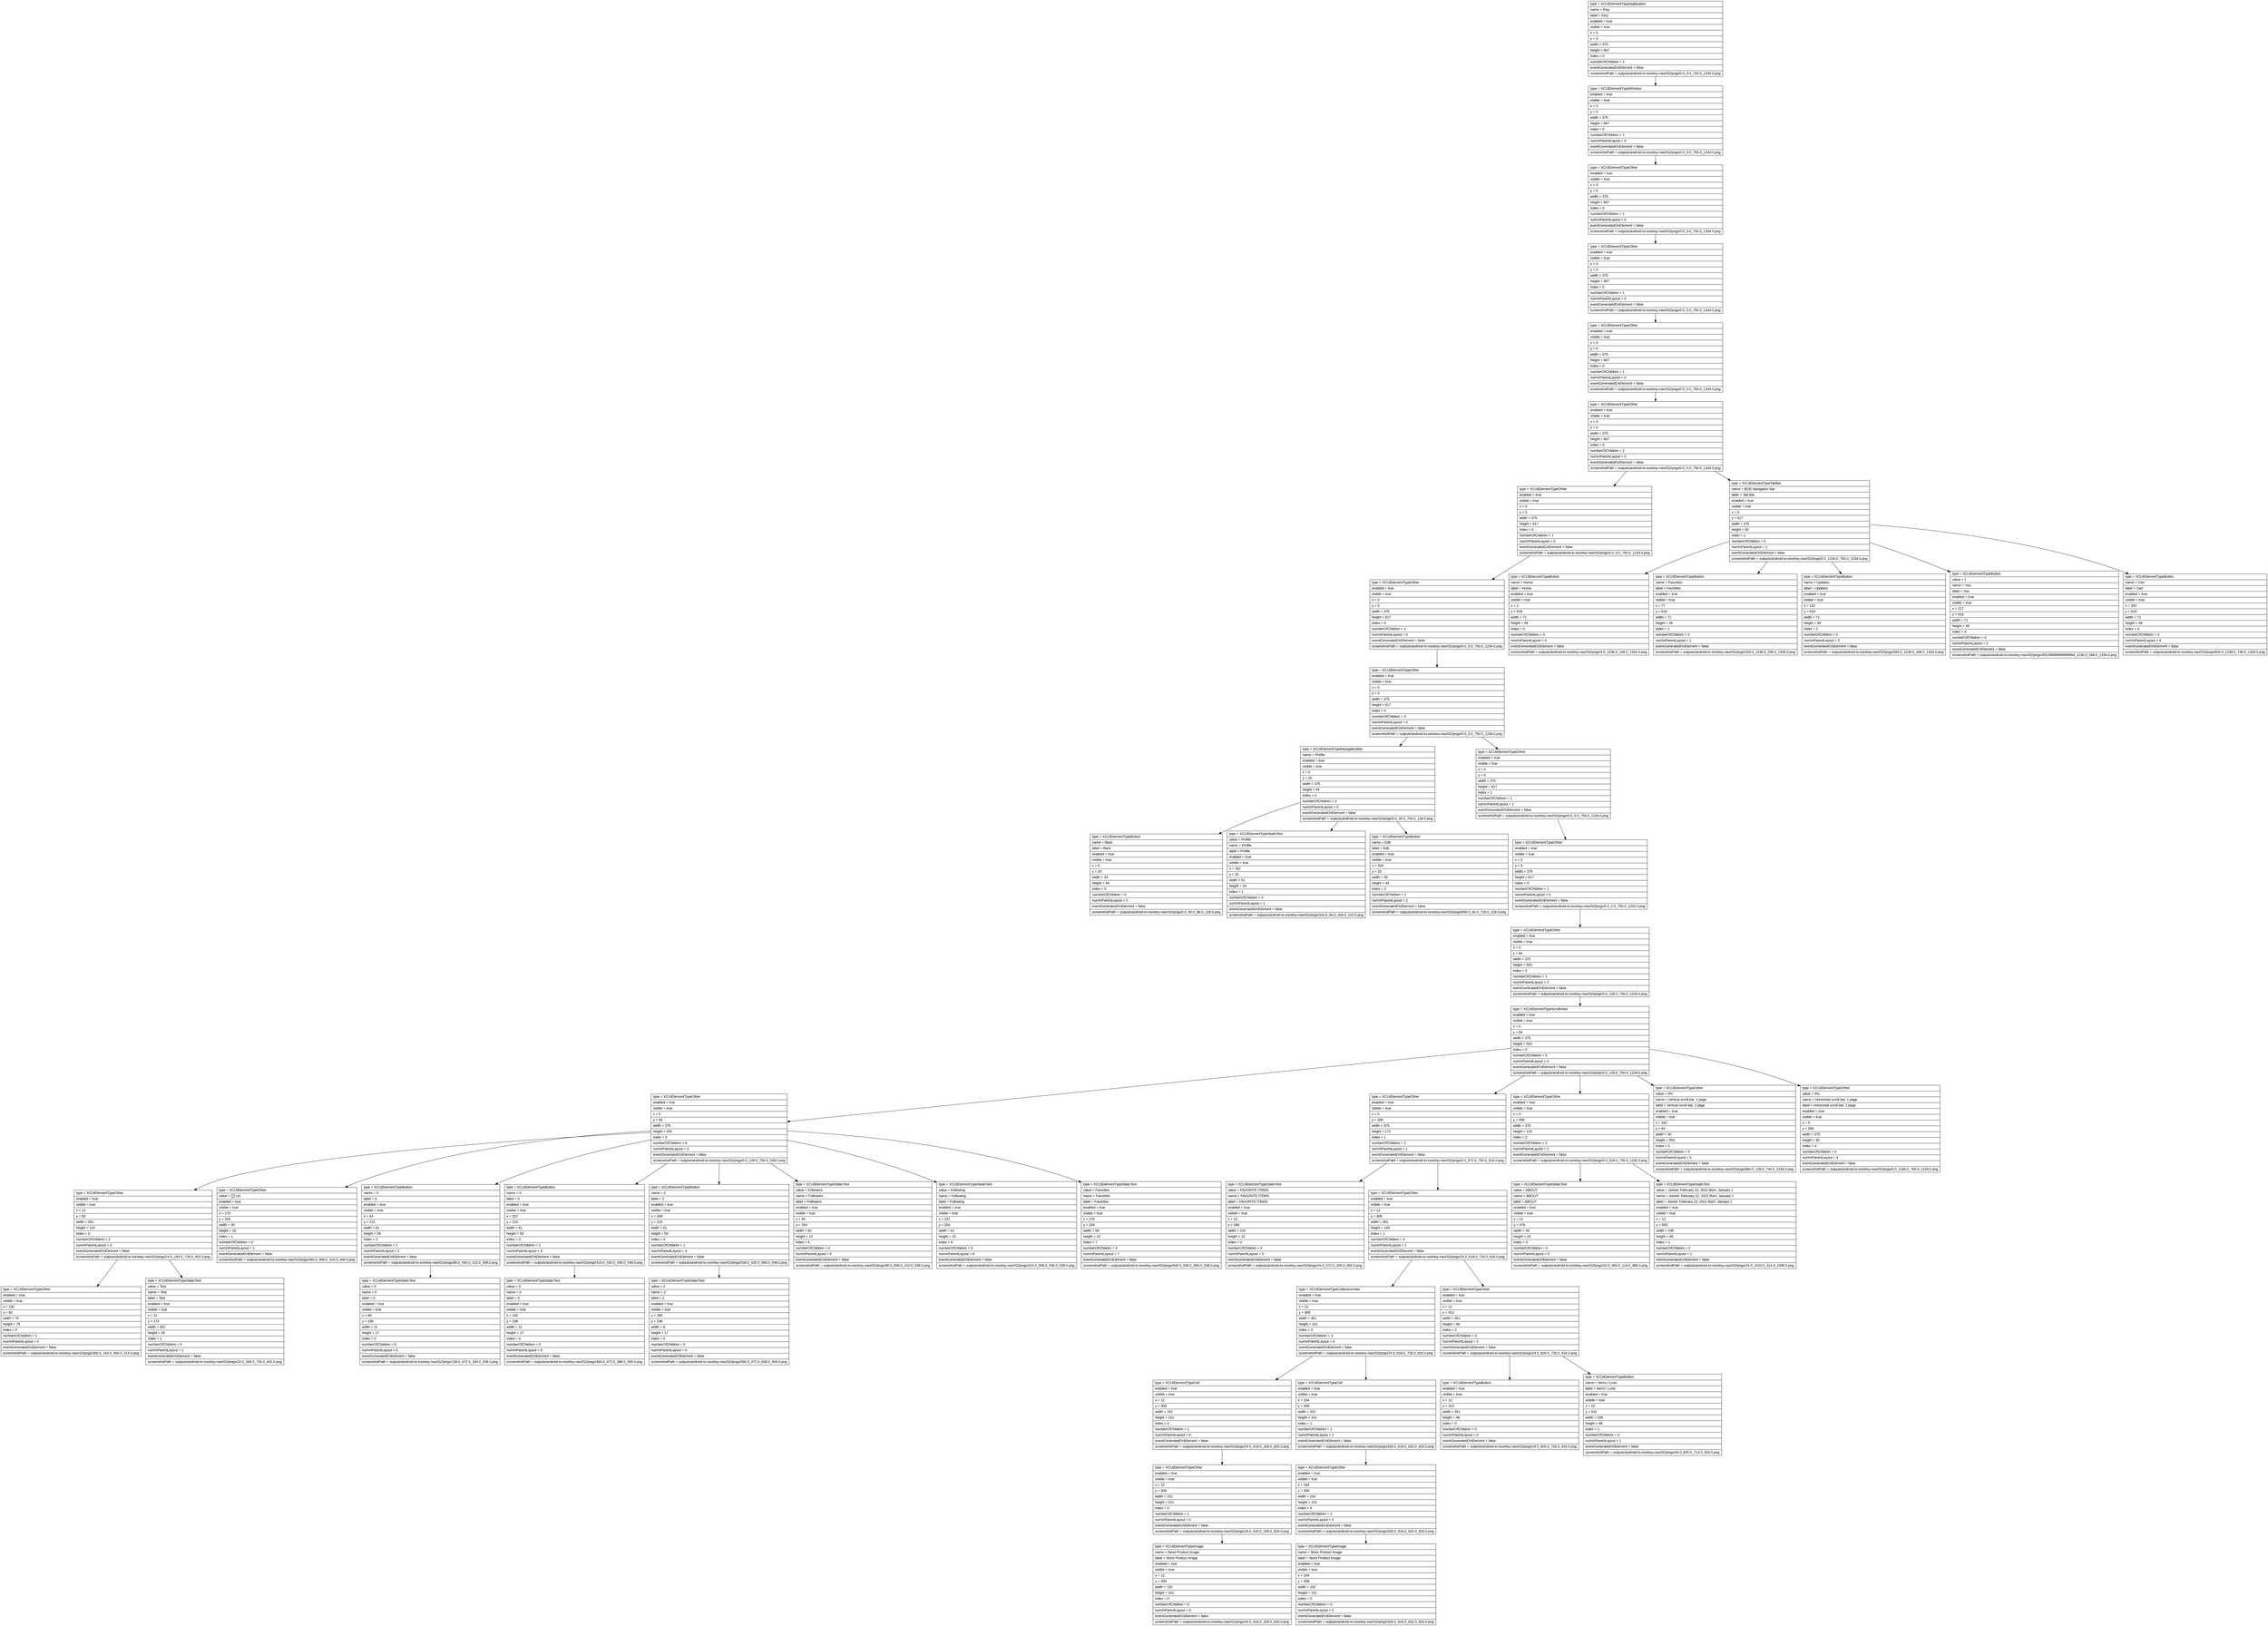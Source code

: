 digraph Layout {

	node [shape=record fontname=Arial];

	0	[label="{type = XCUIElementTypeApplication\l|name = Etsy\l|label = Etsy\l|enabled = true\l|visible = true\l|x = 0\l|y = 0\l|width = 375\l|height = 667\l|index = 0\l|numberOfChildren = 2\l|eventGeneratedOnElement = false \l|screenshotPath = outputs/android-to-ios/etsy-navi/S2/pngs/0.0_0.0_750.0_1334.0.png\l}"]
	1	[label="{type = XCUIElementTypeWindow\l|enabled = true\l|visible = true\l|x = 0\l|y = 0\l|width = 375\l|height = 667\l|index = 0\l|numberOfChildren = 1\l|numInParentLayout = 0\l|eventGeneratedOnElement = false \l|screenshotPath = outputs/android-to-ios/etsy-navi/S2/pngs/0.0_0.0_750.0_1334.0.png\l}"]
	2	[label="{type = XCUIElementTypeOther\l|enabled = true\l|visible = true\l|x = 0\l|y = 0\l|width = 375\l|height = 667\l|index = 0\l|numberOfChildren = 1\l|numInParentLayout = 0\l|eventGeneratedOnElement = false \l|screenshotPath = outputs/android-to-ios/etsy-navi/S2/pngs/0.0_0.0_750.0_1334.0.png\l}"]
	3	[label="{type = XCUIElementTypeOther\l|enabled = true\l|visible = true\l|x = 0\l|y = 0\l|width = 375\l|height = 667\l|index = 0\l|numberOfChildren = 1\l|numInParentLayout = 0\l|eventGeneratedOnElement = false \l|screenshotPath = outputs/android-to-ios/etsy-navi/S2/pngs/0.0_0.0_750.0_1334.0.png\l}"]
	4	[label="{type = XCUIElementTypeOther\l|enabled = true\l|visible = true\l|x = 0\l|y = 0\l|width = 375\l|height = 667\l|index = 0\l|numberOfChildren = 1\l|numInParentLayout = 0\l|eventGeneratedOnElement = false \l|screenshotPath = outputs/android-to-ios/etsy-navi/S2/pngs/0.0_0.0_750.0_1334.0.png\l}"]
	5	[label="{type = XCUIElementTypeOther\l|enabled = true\l|visible = true\l|x = 0\l|y = 0\l|width = 375\l|height = 667\l|index = 0\l|numberOfChildren = 2\l|numInParentLayout = 0\l|eventGeneratedOnElement = false \l|screenshotPath = outputs/android-to-ios/etsy-navi/S2/pngs/0.0_0.0_750.0_1334.0.png\l}"]
	6	[label="{type = XCUIElementTypeOther\l|enabled = true\l|visible = true\l|x = 0\l|y = 0\l|width = 375\l|height = 617\l|index = 0\l|numberOfChildren = 1\l|numInParentLayout = 0\l|eventGeneratedOnElement = false \l|screenshotPath = outputs/android-to-ios/etsy-navi/S2/pngs/0.0_0.0_750.0_1234.0.png\l}"]
	7	[label="{type = XCUIElementTypeTabBar\l|name = BOE Navigation Bar\l|label = Tab Bar\l|enabled = true\l|visible = true\l|x = 0\l|y = 617\l|width = 375\l|height = 50\l|index = 1\l|numberOfChildren = 5\l|numInParentLayout = 1\l|eventGeneratedOnElement = false \l|screenshotPath = outputs/android-to-ios/etsy-navi/S2/pngs/0.0_1234.0_750.0_1334.0.png\l}"]
	8	[label="{type = XCUIElementTypeOther\l|enabled = true\l|visible = true\l|x = 0\l|y = 0\l|width = 375\l|height = 617\l|index = 0\l|numberOfChildren = 1\l|numInParentLayout = 0\l|eventGeneratedOnElement = false \l|screenshotPath = outputs/android-to-ios/etsy-navi/S2/pngs/0.0_0.0_750.0_1234.0.png\l}"]
	9	[label="{type = XCUIElementTypeButton\l|name = Home\l|label = Home\l|enabled = true\l|visible = true\l|x = 2\l|y = 618\l|width = 71\l|height = 49\l|index = 0\l|numberOfChildren = 0\l|numInParentLayout = 0\l|eventGeneratedOnElement = false \l|screenshotPath = outputs/android-to-ios/etsy-navi/S2/pngs/4.0_1236.0_146.0_1334.0.png\l}"]
	10	[label="{type = XCUIElementTypeButton\l|name = Favorites\l|label = Favorites\l|enabled = true\l|visible = true\l|x = 77\l|y = 618\l|width = 71\l|height = 49\l|index = 1\l|numberOfChildren = 0\l|numInParentLayout = 1\l|eventGeneratedOnElement = false \l|screenshotPath = outputs/android-to-ios/etsy-navi/S2/pngs/154.0_1236.0_296.0_1334.0.png\l}"]
	11	[label="{type = XCUIElementTypeButton\l|name = Updates\l|label = Updates\l|enabled = true\l|visible = true\l|x = 152\l|y = 618\l|width = 71\l|height = 49\l|index = 2\l|numberOfChildren = 0\l|numInParentLayout = 2\l|eventGeneratedOnElement = false \l|screenshotPath = outputs/android-to-ios/etsy-navi/S2/pngs/304.0_1236.0_446.0_1334.0.png\l}"]
	12	[label="{type = XCUIElementTypeButton\l|value = 1\l|name = You\l|label = You\l|enabled = true\l|visible = true\l|x = 227\l|y = 618\l|width = 71\l|height = 49\l|index = 3\l|numberOfChildren = 0\l|numInParentLayout = 3\l|eventGeneratedOnElement = false \l|screenshotPath = outputs/android-to-ios/etsy-navi/S2/pngs/453.99999999999994_1236.0_596.0_1334.0.png\l}"]
	13	[label="{type = XCUIElementTypeButton\l|name = Cart\l|label = Cart\l|enabled = true\l|visible = true\l|x = 302\l|y = 618\l|width = 71\l|height = 49\l|index = 4\l|numberOfChildren = 0\l|numInParentLayout = 4\l|eventGeneratedOnElement = false \l|screenshotPath = outputs/android-to-ios/etsy-navi/S2/pngs/604.0_1236.0_746.0_1334.0.png\l}"]
	14	[label="{type = XCUIElementTypeOther\l|enabled = true\l|visible = true\l|x = 0\l|y = 0\l|width = 375\l|height = 617\l|index = 0\l|numberOfChildren = 2\l|numInParentLayout = 0\l|eventGeneratedOnElement = false \l|screenshotPath = outputs/android-to-ios/etsy-navi/S2/pngs/0.0_0.0_750.0_1234.0.png\l}"]
	15	[label="{type = XCUIElementTypeNavigationBar\l|name = Profile\l|enabled = true\l|visible = true\l|x = 0\l|y = 20\l|width = 375\l|height = 44\l|index = 0\l|numberOfChildren = 3\l|numInParentLayout = 0\l|eventGeneratedOnElement = false \l|screenshotPath = outputs/android-to-ios/etsy-navi/S2/pngs/0.0_40.0_750.0_128.0.png\l}"]
	16	[label="{type = XCUIElementTypeOther\l|enabled = true\l|visible = true\l|x = 0\l|y = 0\l|width = 375\l|height = 617\l|index = 1\l|numberOfChildren = 1\l|numInParentLayout = 1\l|eventGeneratedOnElement = false \l|screenshotPath = outputs/android-to-ios/etsy-navi/S2/pngs/0.0_0.0_750.0_1234.0.png\l}"]
	17	[label="{type = XCUIElementTypeButton\l|name = Back\l|label = Back\l|enabled = true\l|visible = true\l|x = 0\l|y = 20\l|width = 44\l|height = 44\l|index = 0\l|numberOfChildren = 0\l|numInParentLayout = 0\l|eventGeneratedOnElement = false \l|screenshotPath = outputs/android-to-ios/etsy-navi/S2/pngs/0.0_40.0_88.0_128.0.png\l}"]
	18	[label="{type = XCUIElementTypeStaticText\l|value = Profile\l|name = Profile\l|label = Profile\l|enabled = true\l|visible = true\l|x = 162\l|y = 32\l|width = 51\l|height = 19\l|index = 1\l|numberOfChildren = 0\l|numInParentLayout = 1\l|eventGeneratedOnElement = false \l|screenshotPath = outputs/android-to-ios/etsy-navi/S2/pngs/324.0_64.0_426.0_102.0.png\l}"]
	19	[label="{type = XCUIElementTypeButton\l|name = Edit\l|label = Edit\l|enabled = true\l|visible = true\l|x = 329\l|y = 20\l|width = 30\l|height = 44\l|index = 2\l|numberOfChildren = 1\l|numInParentLayout = 2\l|eventGeneratedOnElement = false \l|screenshotPath = outputs/android-to-ios/etsy-navi/S2/pngs/658.0_40.0_718.0_128.0.png\l}"]
	20	[label="{type = XCUIElementTypeOther\l|enabled = true\l|visible = true\l|x = 0\l|y = 0\l|width = 375\l|height = 617\l|index = 0\l|numberOfChildren = 1\l|numInParentLayout = 0\l|eventGeneratedOnElement = false \l|screenshotPath = outputs/android-to-ios/etsy-navi/S2/pngs/0.0_0.0_750.0_1234.0.png\l}"]
	21	[label="{type = XCUIElementTypeOther\l|enabled = true\l|visible = true\l|x = 0\l|y = 64\l|width = 375\l|height = 553\l|index = 0\l|numberOfChildren = 1\l|numInParentLayout = 0\l|eventGeneratedOnElement = false \l|screenshotPath = outputs/android-to-ios/etsy-navi/S2/pngs/0.0_128.0_750.0_1234.0.png\l}"]
	22	[label="{type = XCUIElementTypeScrollView\l|enabled = true\l|visible = true\l|x = 0\l|y = 64\l|width = 375\l|height = 553\l|index = 0\l|numberOfChildren = 5\l|numInParentLayout = 0\l|eventGeneratedOnElement = false \l|screenshotPath = outputs/android-to-ios/etsy-navi/S2/pngs/0.0_128.0_750.0_1234.0.png\l}"]
	23	[label="{type = XCUIElementTypeOther\l|enabled = true\l|visible = true\l|x = 0\l|y = 64\l|width = 375\l|height = 205\l|index = 0\l|numberOfChildren = 8\l|numInParentLayout = 0\l|eventGeneratedOnElement = false \l|screenshotPath = outputs/android-to-ios/etsy-navi/S2/pngs/0.0_128.0_750.0_538.0.png\l}"]
	24	[label="{type = XCUIElementTypeOther\l|enabled = true\l|visible = true\l|x = 0\l|y = 286\l|width = 375\l|height = 172\l|index = 1\l|numberOfChildren = 2\l|numInParentLayout = 1\l|eventGeneratedOnElement = false \l|screenshotPath = outputs/android-to-ios/etsy-navi/S2/pngs/0.0_572.0_750.0_916.0.png\l}"]
	25	[label="{type = XCUIElementTypeOther\l|enabled = true\l|visible = true\l|x = 0\l|y = 458\l|width = 375\l|height = 133\l|index = 2\l|numberOfChildren = 2\l|numInParentLayout = 2\l|eventGeneratedOnElement = false \l|screenshotPath = outputs/android-to-ios/etsy-navi/S2/pngs/0.0_916.0_750.0_1182.0.png\l}"]
	26	[label="{type = XCUIElementTypeOther\l|value = 0%\l|name = Vertical scroll bar, 1 page\l|label = Vertical scroll bar, 1 page\l|enabled = true\l|visible = true\l|x = 342\l|y = 64\l|width = 30\l|height = 553\l|index = 3\l|numberOfChildren = 0\l|numInParentLayout = 3\l|eventGeneratedOnElement = false \l|screenshotPath = outputs/android-to-ios/etsy-navi/S2/pngs/684.0_128.0_744.0_1234.0.png\l}"]
	27	[label="{type = XCUIElementTypeOther\l|value = 0%\l|name = Horizontal scroll bar, 1 page\l|label = Horizontal scroll bar, 1 page\l|enabled = true\l|visible = true\l|x = 0\l|y = 584\l|width = 375\l|height = 30\l|index = 4\l|numberOfChildren = 0\l|numInParentLayout = 4\l|eventGeneratedOnElement = false \l|screenshotPath = outputs/android-to-ios/etsy-navi/S2/pngs/0.0_1168.0_750.0_1228.0.png\l}"]
	28	[label="{type = XCUIElementTypeOther\l|enabled = true\l|visible = true\l|x = 12\l|y = 82\l|width = 351\l|height = 119\l|index = 0\l|numberOfChildren = 2\l|numInParentLayout = 0\l|eventGeneratedOnElement = false \l|screenshotPath = outputs/android-to-ios/etsy-navi/S2/pngs/24.0_164.0_726.0_402.0.png\l}"]
	29	[label="{type = XCUIElementTypeOther\l|value =  US\l|enabled = true\l|visible = true\l|x = 170\l|y = 204\l|width = 35\l|height = 16\l|index = 1\l|numberOfChildren = 0\l|numInParentLayout = 1\l|eventGeneratedOnElement = false \l|screenshotPath = outputs/android-to-ios/etsy-navi/S2/pngs/340.0_408.0_410.0_440.0.png\l}"]
	30	[label="{type = XCUIElementTypeButton\l|name = 0\l|label = 0\l|enabled = true\l|visible = true\l|x = 44\l|y = 215\l|width = 61\l|height = 59\l|index = 2\l|numberOfChildren = 1\l|numInParentLayout = 2\l|eventGeneratedOnElement = false \l|screenshotPath = outputs/android-to-ios/etsy-navi/S2/pngs/88.0_430.0_210.0_548.0.png\l}"]
	31	[label="{type = XCUIElementTypeButton\l|name = 0\l|label = 0\l|enabled = true\l|visible = true\l|x = 157\l|y = 215\l|width = 61\l|height = 59\l|index = 3\l|numberOfChildren = 1\l|numInParentLayout = 3\l|eventGeneratedOnElement = false \l|screenshotPath = outputs/android-to-ios/etsy-navi/S2/pngs/314.0_430.0_436.0_548.0.png\l}"]
	32	[label="{type = XCUIElementTypeButton\l|name = 2\l|label = 2\l|enabled = true\l|visible = true\l|x = 269\l|y = 215\l|width = 61\l|height = 59\l|index = 4\l|numberOfChildren = 1\l|numInParentLayout = 4\l|eventGeneratedOnElement = false \l|screenshotPath = outputs/android-to-ios/etsy-navi/S2/pngs/538.0_430.0_660.0_548.0.png\l}"]
	33	[label="{type = XCUIElementTypeStaticText\l|value = Followers\l|name = Followers\l|label = Followers\l|enabled = true\l|visible = true\l|x = 45\l|y = 254\l|width = 60\l|height = 15\l|index = 5\l|numberOfChildren = 0\l|numInParentLayout = 5\l|eventGeneratedOnElement = false \l|screenshotPath = outputs/android-to-ios/etsy-navi/S2/pngs/90.0_508.0_210.0_538.0.png\l}"]
	34	[label="{type = XCUIElementTypeStaticText\l|value = Following\l|name = Following\l|label = Following\l|enabled = true\l|visible = true\l|x = 157\l|y = 254\l|width = 61\l|height = 15\l|index = 6\l|numberOfChildren = 0\l|numInParentLayout = 6\l|eventGeneratedOnElement = false \l|screenshotPath = outputs/android-to-ios/etsy-navi/S2/pngs/314.0_508.0_436.0_538.0.png\l}"]
	35	[label="{type = XCUIElementTypeStaticText\l|value = Favorites\l|name = Favorites\l|label = Favorites\l|enabled = true\l|visible = true\l|x = 270\l|y = 254\l|width = 58\l|height = 15\l|index = 7\l|numberOfChildren = 0\l|numInParentLayout = 7\l|eventGeneratedOnElement = false \l|screenshotPath = outputs/android-to-ios/etsy-navi/S2/pngs/540.0_508.0_656.0_538.0.png\l}"]
	36	[label="{type = XCUIElementTypeStaticText\l|value = FAVORITE ITEMS\l|name = FAVORITE ITEMS\l|label = FAVORITE ITEMS\l|enabled = true\l|visible = true\l|x = 12\l|y = 286\l|width = 103\l|height = 15\l|index = 0\l|numberOfChildren = 0\l|numInParentLayout = 0\l|eventGeneratedOnElement = false \l|screenshotPath = outputs/android-to-ios/etsy-navi/S2/pngs/24.0_572.0_230.0_602.0.png\l}"]
	37	[label="{type = XCUIElementTypeOther\l|enabled = true\l|visible = true\l|x = 12\l|y = 309\l|width = 351\l|height = 149\l|index = 1\l|numberOfChildren = 3\l|numInParentLayout = 1\l|eventGeneratedOnElement = false \l|screenshotPath = outputs/android-to-ios/etsy-navi/S2/pngs/24.0_618.0_726.0_916.0.png\l}"]
	38	[label="{type = XCUIElementTypeStaticText\l|value = ABOUT\l|name = ABOUT\l|label = ABOUT\l|enabled = true\l|visible = true\l|x = 12\l|y = 478\l|width = 45\l|height = 15\l|index = 0\l|numberOfChildren = 0\l|numInParentLayout = 0\l|eventGeneratedOnElement = false \l|screenshotPath = outputs/android-to-ios/etsy-navi/S2/pngs/24.0_956.0_114.0_986.0.png\l}"]
	39	[label="{type = XCUIElementTypeStaticText\l|value = Joined: February 22, 2021 Born: January 1\l|name = Joined: February 22, 2021 Born: January 1\l|label = Joined: February 22, 2021 Born: January 1\l|enabled = true\l|visible = true\l|x = 12\l|y = 505\l|width = 195\l|height = 40\l|index = 1\l|numberOfChildren = 0\l|numInParentLayout = 1\l|eventGeneratedOnElement = false \l|screenshotPath = outputs/android-to-ios/etsy-navi/S2/pngs/24.0_1010.0_414.0_1090.0.png\l}"]
	40	[label="{type = XCUIElementTypeOther\l|enabled = true\l|visible = true\l|x = 150\l|y = 82\l|width = 75\l|height = 75\l|index = 0\l|numberOfChildren = 1\l|numInParentLayout = 0\l|eventGeneratedOnElement = false \l|screenshotPath = outputs/android-to-ios/etsy-navi/S2/pngs/300.0_164.0_450.0_314.0.png\l}"]
	41	[label="{type = XCUIElementTypeStaticText\l|value = Test\l|name = Test\l|label = Test\l|enabled = true\l|visible = true\l|x = 12\l|y = 173\l|width = 351\l|height = 28\l|index = 1\l|numberOfChildren = 0\l|numInParentLayout = 1\l|eventGeneratedOnElement = false \l|screenshotPath = outputs/android-to-ios/etsy-navi/S2/pngs/24.0_346.0_726.0_402.0.png\l}"]
	42	[label="{type = XCUIElementTypeStaticText\l|value = 0\l|name = 0\l|label = 0\l|enabled = true\l|visible = true\l|x = 69\l|y = 236\l|width = 11\l|height = 17\l|index = 0\l|numberOfChildren = 0\l|numInParentLayout = 0\l|eventGeneratedOnElement = false \l|screenshotPath = outputs/android-to-ios/etsy-navi/S2/pngs/138.0_472.0_160.0_506.0.png\l}"]
	43	[label="{type = XCUIElementTypeStaticText\l|value = 0\l|name = 0\l|label = 0\l|enabled = true\l|visible = true\l|x = 182\l|y = 236\l|width = 11\l|height = 17\l|index = 0\l|numberOfChildren = 0\l|numInParentLayout = 0\l|eventGeneratedOnElement = false \l|screenshotPath = outputs/android-to-ios/etsy-navi/S2/pngs/364.0_472.0_386.0_506.0.png\l}"]
	44	[label="{type = XCUIElementTypeStaticText\l|value = 2\l|name = 2\l|label = 2\l|enabled = true\l|visible = true\l|x = 295\l|y = 236\l|width = 9\l|height = 17\l|index = 0\l|numberOfChildren = 0\l|numInParentLayout = 0\l|eventGeneratedOnElement = false \l|screenshotPath = outputs/android-to-ios/etsy-navi/S2/pngs/590.0_472.0_608.0_506.0.png\l}"]
	45	[label="{type = XCUIElementTypeCollectionView\l|enabled = true\l|visible = true\l|x = 12\l|y = 309\l|width = 351\l|height = 101\l|index = 0\l|numberOfChildren = 3\l|numInParentLayout = 0\l|eventGeneratedOnElement = false \l|screenshotPath = outputs/android-to-ios/etsy-navi/S2/pngs/24.0_618.0_726.0_820.0.png\l}"]
	46	[label="{type = XCUIElementTypeOther\l|enabled = true\l|visible = true\l|x = 12\l|y = 410\l|width = 351\l|height = 48\l|index = 2\l|numberOfChildren = 3\l|numInParentLayout = 2\l|eventGeneratedOnElement = false \l|screenshotPath = outputs/android-to-ios/etsy-navi/S2/pngs/24.0_820.0_726.0_916.0.png\l}"]
	47	[label="{type = XCUIElementTypeCell\l|enabled = true\l|visible = true\l|x = 12\l|y = 309\l|width = 152\l|height = 101\l|index = 0\l|numberOfChildren = 1\l|numInParentLayout = 0\l|eventGeneratedOnElement = false \l|screenshotPath = outputs/android-to-ios/etsy-navi/S2/pngs/24.0_618.0_328.0_820.0.png\l}"]
	48	[label="{type = XCUIElementTypeCell\l|enabled = true\l|visible = true\l|x = 164\l|y = 309\l|width = 152\l|height = 101\l|index = 1\l|numberOfChildren = 1\l|numInParentLayout = 1\l|eventGeneratedOnElement = false \l|screenshotPath = outputs/android-to-ios/etsy-navi/S2/pngs/328.0_618.0_632.0_820.0.png\l}"]
	49	[label="{type = XCUIElementTypeButton\l|enabled = true\l|visible = true\l|x = 12\l|y = 410\l|width = 351\l|height = 48\l|index = 0\l|numberOfChildren = 0\l|numInParentLayout = 0\l|eventGeneratedOnElement = false \l|screenshotPath = outputs/android-to-ios/etsy-navi/S2/pngs/24.0_820.0_726.0_916.0.png\l}"]
	50	[label="{type = XCUIElementTypeButton\l|name = Items I Love\l|label = Items I Love\l|enabled = true\l|visible = true\l|x = 22\l|y = 410\l|width = 335\l|height = 48\l|index = 1\l|numberOfChildren = 0\l|numInParentLayout = 1\l|eventGeneratedOnElement = false \l|screenshotPath = outputs/android-to-ios/etsy-navi/S2/pngs/44.0_820.0_714.0_916.0.png\l}"]
	51	[label="{type = XCUIElementTypeOther\l|enabled = true\l|visible = true\l|x = 12\l|y = 309\l|width = 152\l|height = 101\l|index = 0\l|numberOfChildren = 1\l|numInParentLayout = 0\l|eventGeneratedOnElement = false \l|screenshotPath = outputs/android-to-ios/etsy-navi/S2/pngs/24.0_618.0_328.0_820.0.png\l}"]
	52	[label="{type = XCUIElementTypeOther\l|enabled = true\l|visible = true\l|x = 164\l|y = 309\l|width = 152\l|height = 101\l|index = 0\l|numberOfChildren = 1\l|numInParentLayout = 0\l|eventGeneratedOnElement = false \l|screenshotPath = outputs/android-to-ios/etsy-navi/S2/pngs/328.0_618.0_632.0_820.0.png\l}"]
	53	[label="{type = XCUIElementTypeImage\l|name = Store Product Image\l|label = Store Product Image\l|enabled = true\l|visible = true\l|x = 12\l|y = 309\l|width = 152\l|height = 101\l|index = 0\l|numberOfChildren = 0\l|numInParentLayout = 0\l|eventGeneratedOnElement = false \l|screenshotPath = outputs/android-to-ios/etsy-navi/S2/pngs/24.0_618.0_328.0_820.0.png\l}"]
	54	[label="{type = XCUIElementTypeImage\l|name = Store Product Image\l|label = Store Product Image\l|enabled = true\l|visible = true\l|x = 164\l|y = 309\l|width = 152\l|height = 101\l|index = 0\l|numberOfChildren = 0\l|numInParentLayout = 0\l|eventGeneratedOnElement = false \l|screenshotPath = outputs/android-to-ios/etsy-navi/S2/pngs/328.0_618.0_632.0_820.0.png\l}"]


	0 -> 1
	1 -> 2
	2 -> 3
	3 -> 4
	4 -> 5
	5 -> 6
	5 -> 7
	6 -> 8
	7 -> 9
	7 -> 10
	7 -> 11
	7 -> 12
	7 -> 13
	8 -> 14
	14 -> 15
	14 -> 16
	15 -> 17
	15 -> 18
	15 -> 19
	16 -> 20
	20 -> 21
	21 -> 22
	22 -> 23
	22 -> 24
	22 -> 25
	22 -> 26
	22 -> 27
	23 -> 28
	23 -> 29
	23 -> 30
	23 -> 31
	23 -> 32
	23 -> 33
	23 -> 34
	23 -> 35
	24 -> 36
	24 -> 37
	25 -> 38
	25 -> 39
	28 -> 40
	28 -> 41
	30 -> 42
	31 -> 43
	32 -> 44
	37 -> 45
	37 -> 46
	45 -> 47
	45 -> 48
	46 -> 49
	46 -> 50
	47 -> 51
	48 -> 52
	51 -> 53
	52 -> 54


}